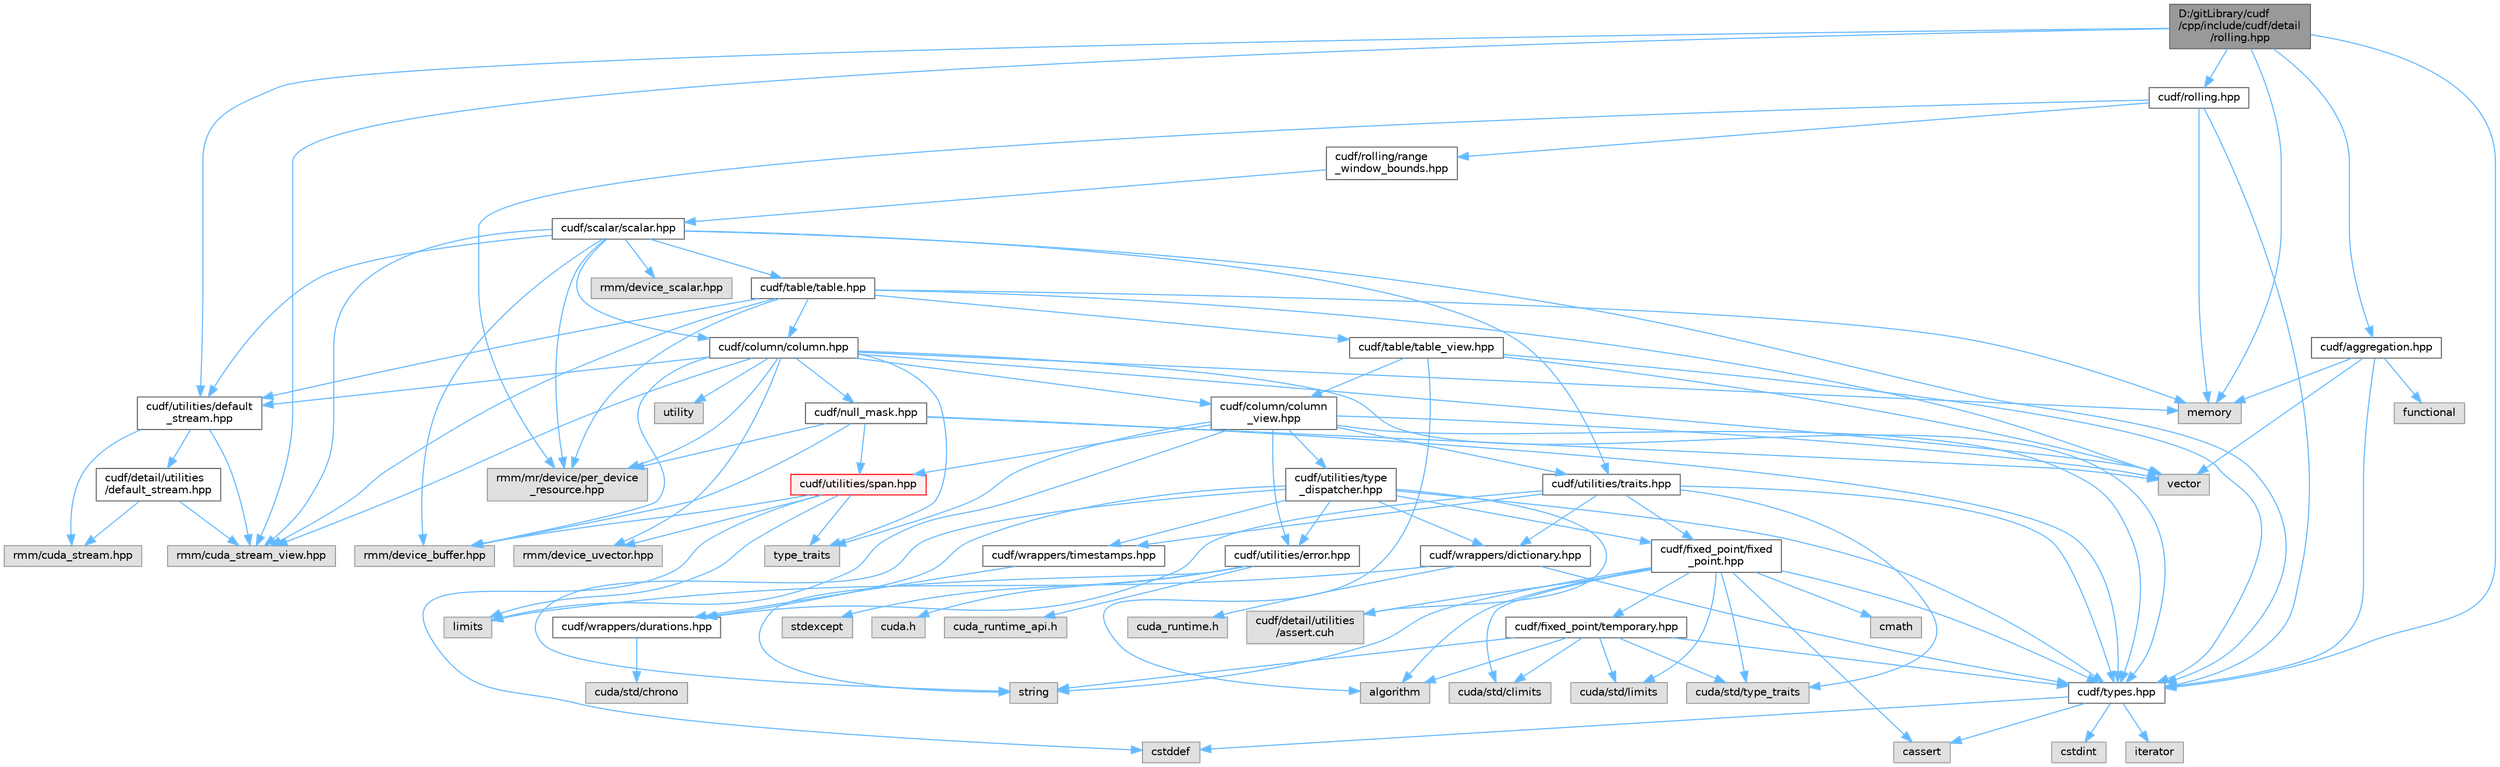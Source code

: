 digraph "D:/gitLibrary/cudf/cpp/include/cudf/detail/rolling.hpp"
{
 // LATEX_PDF_SIZE
  bgcolor="transparent";
  edge [fontname=Helvetica,fontsize=10,labelfontname=Helvetica,labelfontsize=10];
  node [fontname=Helvetica,fontsize=10,shape=box,height=0.2,width=0.4];
  Node1 [id="Node000001",label="D:/gitLibrary/cudf\l/cpp/include/cudf/detail\l/rolling.hpp",height=0.2,width=0.4,color="gray40", fillcolor="grey60", style="filled", fontcolor="black",tooltip=" "];
  Node1 -> Node2 [id="edge1_Node000001_Node000002",color="steelblue1",style="solid",tooltip=" "];
  Node2 [id="Node000002",label="cudf/aggregation.hpp",height=0.2,width=0.4,color="grey40", fillcolor="white", style="filled",URL="$aggregation_8hpp.html",tooltip="Representation for specifying desired aggregations from aggregation-based APIs, e...."];
  Node2 -> Node3 [id="edge2_Node000002_Node000003",color="steelblue1",style="solid",tooltip=" "];
  Node3 [id="Node000003",label="cudf/types.hpp",height=0.2,width=0.4,color="grey40", fillcolor="white", style="filled",URL="$types_8hpp.html",tooltip="Type declarations for libcudf."];
  Node3 -> Node4 [id="edge3_Node000003_Node000004",color="steelblue1",style="solid",tooltip=" "];
  Node4 [id="Node000004",label="cassert",height=0.2,width=0.4,color="grey60", fillcolor="#E0E0E0", style="filled",tooltip=" "];
  Node3 -> Node5 [id="edge4_Node000003_Node000005",color="steelblue1",style="solid",tooltip=" "];
  Node5 [id="Node000005",label="cstddef",height=0.2,width=0.4,color="grey60", fillcolor="#E0E0E0", style="filled",tooltip=" "];
  Node3 -> Node6 [id="edge5_Node000003_Node000006",color="steelblue1",style="solid",tooltip=" "];
  Node6 [id="Node000006",label="cstdint",height=0.2,width=0.4,color="grey60", fillcolor="#E0E0E0", style="filled",tooltip=" "];
  Node3 -> Node7 [id="edge6_Node000003_Node000007",color="steelblue1",style="solid",tooltip=" "];
  Node7 [id="Node000007",label="iterator",height=0.2,width=0.4,color="grey60", fillcolor="#E0E0E0", style="filled",tooltip=" "];
  Node2 -> Node8 [id="edge7_Node000002_Node000008",color="steelblue1",style="solid",tooltip=" "];
  Node8 [id="Node000008",label="functional",height=0.2,width=0.4,color="grey60", fillcolor="#E0E0E0", style="filled",tooltip=" "];
  Node2 -> Node9 [id="edge8_Node000002_Node000009",color="steelblue1",style="solid",tooltip=" "];
  Node9 [id="Node000009",label="memory",height=0.2,width=0.4,color="grey60", fillcolor="#E0E0E0", style="filled",tooltip=" "];
  Node2 -> Node10 [id="edge9_Node000002_Node000010",color="steelblue1",style="solid",tooltip=" "];
  Node10 [id="Node000010",label="vector",height=0.2,width=0.4,color="grey60", fillcolor="#E0E0E0", style="filled",tooltip=" "];
  Node1 -> Node11 [id="edge10_Node000001_Node000011",color="steelblue1",style="solid",tooltip=" "];
  Node11 [id="Node000011",label="cudf/rolling.hpp",height=0.2,width=0.4,color="grey40", fillcolor="white", style="filled",URL="$rolling_8hpp.html",tooltip=" "];
  Node11 -> Node12 [id="edge11_Node000011_Node000012",color="steelblue1",style="solid",tooltip=" "];
  Node12 [id="Node000012",label="cudf/rolling/range\l_window_bounds.hpp",height=0.2,width=0.4,color="grey40", fillcolor="white", style="filled",URL="$range__window__bounds_8hpp.html",tooltip=" "];
  Node12 -> Node13 [id="edge12_Node000012_Node000013",color="steelblue1",style="solid",tooltip=" "];
  Node13 [id="Node000013",label="cudf/scalar/scalar.hpp",height=0.2,width=0.4,color="grey40", fillcolor="white", style="filled",URL="$scalar_8hpp.html",tooltip="Class definitions for cudf::scalar"];
  Node13 -> Node14 [id="edge13_Node000013_Node000014",color="steelblue1",style="solid",tooltip=" "];
  Node14 [id="Node000014",label="cudf/column/column.hpp",height=0.2,width=0.4,color="grey40", fillcolor="white", style="filled",URL="$column_8hpp.html",tooltip="Class definition for cudf::column"];
  Node14 -> Node15 [id="edge14_Node000014_Node000015",color="steelblue1",style="solid",tooltip=" "];
  Node15 [id="Node000015",label="cudf/column/column\l_view.hpp",height=0.2,width=0.4,color="grey40", fillcolor="white", style="filled",URL="$column__view_8hpp.html",tooltip="column view class definitions"];
  Node15 -> Node3 [id="edge15_Node000015_Node000003",color="steelblue1",style="solid",tooltip=" "];
  Node15 -> Node16 [id="edge16_Node000015_Node000016",color="steelblue1",style="solid",tooltip=" "];
  Node16 [id="Node000016",label="cudf/utilities/error.hpp",height=0.2,width=0.4,color="grey40", fillcolor="white", style="filled",URL="$error_8hpp.html",tooltip=" "];
  Node16 -> Node17 [id="edge17_Node000016_Node000017",color="steelblue1",style="solid",tooltip=" "];
  Node17 [id="Node000017",label="cuda.h",height=0.2,width=0.4,color="grey60", fillcolor="#E0E0E0", style="filled",tooltip=" "];
  Node16 -> Node18 [id="edge18_Node000016_Node000018",color="steelblue1",style="solid",tooltip=" "];
  Node18 [id="Node000018",label="cuda_runtime_api.h",height=0.2,width=0.4,color="grey60", fillcolor="#E0E0E0", style="filled",tooltip=" "];
  Node16 -> Node19 [id="edge19_Node000016_Node000019",color="steelblue1",style="solid",tooltip=" "];
  Node19 [id="Node000019",label="stdexcept",height=0.2,width=0.4,color="grey60", fillcolor="#E0E0E0", style="filled",tooltip=" "];
  Node16 -> Node20 [id="edge20_Node000016_Node000020",color="steelblue1",style="solid",tooltip=" "];
  Node20 [id="Node000020",label="string",height=0.2,width=0.4,color="grey60", fillcolor="#E0E0E0", style="filled",tooltip=" "];
  Node15 -> Node21 [id="edge21_Node000015_Node000021",color="steelblue1",style="solid",tooltip=" "];
  Node21 [id="Node000021",label="cudf/utilities/span.hpp",height=0.2,width=0.4,color="red", fillcolor="#FFF0F0", style="filled",URL="$span_8hpp.html",tooltip=" "];
  Node21 -> Node22 [id="edge22_Node000021_Node000022",color="steelblue1",style="solid",tooltip=" "];
  Node22 [id="Node000022",label="rmm/device_buffer.hpp",height=0.2,width=0.4,color="grey60", fillcolor="#E0E0E0", style="filled",tooltip=" "];
  Node21 -> Node23 [id="edge23_Node000021_Node000023",color="steelblue1",style="solid",tooltip=" "];
  Node23 [id="Node000023",label="rmm/device_uvector.hpp",height=0.2,width=0.4,color="grey60", fillcolor="#E0E0E0", style="filled",tooltip=" "];
  Node21 -> Node5 [id="edge24_Node000021_Node000005",color="steelblue1",style="solid",tooltip=" "];
  Node21 -> Node29 [id="edge25_Node000021_Node000029",color="steelblue1",style="solid",tooltip=" "];
  Node29 [id="Node000029",label="limits",height=0.2,width=0.4,color="grey60", fillcolor="#E0E0E0", style="filled",tooltip=" "];
  Node21 -> Node30 [id="edge26_Node000021_Node000030",color="steelblue1",style="solid",tooltip=" "];
  Node30 [id="Node000030",label="type_traits",height=0.2,width=0.4,color="grey60", fillcolor="#E0E0E0", style="filled",tooltip=" "];
  Node15 -> Node31 [id="edge27_Node000015_Node000031",color="steelblue1",style="solid",tooltip=" "];
  Node31 [id="Node000031",label="cudf/utilities/traits.hpp",height=0.2,width=0.4,color="grey40", fillcolor="white", style="filled",URL="$traits_8hpp.html",tooltip=" "];
  Node31 -> Node32 [id="edge28_Node000031_Node000032",color="steelblue1",style="solid",tooltip=" "];
  Node32 [id="Node000032",label="cudf/fixed_point/fixed\l_point.hpp",height=0.2,width=0.4,color="grey40", fillcolor="white", style="filled",URL="$fixed__point_8hpp.html",tooltip="Class definition for fixed point data type"];
  Node32 -> Node33 [id="edge29_Node000032_Node000033",color="steelblue1",style="solid",tooltip=" "];
  Node33 [id="Node000033",label="cudf/detail/utilities\l/assert.cuh",height=0.2,width=0.4,color="grey60", fillcolor="#E0E0E0", style="filled",tooltip=" "];
  Node32 -> Node34 [id="edge30_Node000032_Node000034",color="steelblue1",style="solid",tooltip=" "];
  Node34 [id="Node000034",label="cudf/fixed_point/temporary.hpp",height=0.2,width=0.4,color="grey40", fillcolor="white", style="filled",URL="$temporary_8hpp.html",tooltip=" "];
  Node34 -> Node3 [id="edge31_Node000034_Node000003",color="steelblue1",style="solid",tooltip=" "];
  Node34 -> Node35 [id="edge32_Node000034_Node000035",color="steelblue1",style="solid",tooltip=" "];
  Node35 [id="Node000035",label="cuda/std/climits",height=0.2,width=0.4,color="grey60", fillcolor="#E0E0E0", style="filled",tooltip=" "];
  Node34 -> Node36 [id="edge33_Node000034_Node000036",color="steelblue1",style="solid",tooltip=" "];
  Node36 [id="Node000036",label="cuda/std/limits",height=0.2,width=0.4,color="grey60", fillcolor="#E0E0E0", style="filled",tooltip=" "];
  Node34 -> Node37 [id="edge34_Node000034_Node000037",color="steelblue1",style="solid",tooltip=" "];
  Node37 [id="Node000037",label="cuda/std/type_traits",height=0.2,width=0.4,color="grey60", fillcolor="#E0E0E0", style="filled",tooltip=" "];
  Node34 -> Node38 [id="edge35_Node000034_Node000038",color="steelblue1",style="solid",tooltip=" "];
  Node38 [id="Node000038",label="algorithm",height=0.2,width=0.4,color="grey60", fillcolor="#E0E0E0", style="filled",tooltip=" "];
  Node34 -> Node20 [id="edge36_Node000034_Node000020",color="steelblue1",style="solid",tooltip=" "];
  Node32 -> Node3 [id="edge37_Node000032_Node000003",color="steelblue1",style="solid",tooltip=" "];
  Node32 -> Node35 [id="edge38_Node000032_Node000035",color="steelblue1",style="solid",tooltip=" "];
  Node32 -> Node36 [id="edge39_Node000032_Node000036",color="steelblue1",style="solid",tooltip=" "];
  Node32 -> Node37 [id="edge40_Node000032_Node000037",color="steelblue1",style="solid",tooltip=" "];
  Node32 -> Node38 [id="edge41_Node000032_Node000038",color="steelblue1",style="solid",tooltip=" "];
  Node32 -> Node4 [id="edge42_Node000032_Node000004",color="steelblue1",style="solid",tooltip=" "];
  Node32 -> Node39 [id="edge43_Node000032_Node000039",color="steelblue1",style="solid",tooltip=" "];
  Node39 [id="Node000039",label="cmath",height=0.2,width=0.4,color="grey60", fillcolor="#E0E0E0", style="filled",tooltip=" "];
  Node32 -> Node20 [id="edge44_Node000032_Node000020",color="steelblue1",style="solid",tooltip=" "];
  Node31 -> Node3 [id="edge45_Node000031_Node000003",color="steelblue1",style="solid",tooltip=" "];
  Node31 -> Node40 [id="edge46_Node000031_Node000040",color="steelblue1",style="solid",tooltip=" "];
  Node40 [id="Node000040",label="cudf/wrappers/dictionary.hpp",height=0.2,width=0.4,color="grey40", fillcolor="white", style="filled",URL="$dictionary_8hpp.html",tooltip="Concrete type definition for dictionary columns."];
  Node40 -> Node41 [id="edge47_Node000040_Node000041",color="steelblue1",style="solid",tooltip=" "];
  Node41 [id="Node000041",label="cuda_runtime.h",height=0.2,width=0.4,color="grey60", fillcolor="#E0E0E0", style="filled",tooltip=" "];
  Node40 -> Node3 [id="edge48_Node000040_Node000003",color="steelblue1",style="solid",tooltip=" "];
  Node40 -> Node29 [id="edge49_Node000040_Node000029",color="steelblue1",style="solid",tooltip=" "];
  Node31 -> Node42 [id="edge50_Node000031_Node000042",color="steelblue1",style="solid",tooltip=" "];
  Node42 [id="Node000042",label="cudf/wrappers/durations.hpp",height=0.2,width=0.4,color="grey40", fillcolor="white", style="filled",URL="$durations_8hpp.html",tooltip="Concrete type definitions for int32_t and int64_t durations in varying resolutions."];
  Node42 -> Node43 [id="edge51_Node000042_Node000043",color="steelblue1",style="solid",tooltip=" "];
  Node43 [id="Node000043",label="cuda/std/chrono",height=0.2,width=0.4,color="grey60", fillcolor="#E0E0E0", style="filled",tooltip=" "];
  Node31 -> Node44 [id="edge52_Node000031_Node000044",color="steelblue1",style="solid",tooltip=" "];
  Node44 [id="Node000044",label="cudf/wrappers/timestamps.hpp",height=0.2,width=0.4,color="grey40", fillcolor="white", style="filled",URL="$timestamps_8hpp.html",tooltip="Concrete type definitions for int32_t and int64_t timestamps in varying resolutions as durations sinc..."];
  Node44 -> Node42 [id="edge53_Node000044_Node000042",color="steelblue1",style="solid",tooltip=" "];
  Node31 -> Node37 [id="edge54_Node000031_Node000037",color="steelblue1",style="solid",tooltip=" "];
  Node15 -> Node45 [id="edge55_Node000015_Node000045",color="steelblue1",style="solid",tooltip=" "];
  Node45 [id="Node000045",label="cudf/utilities/type\l_dispatcher.hpp",height=0.2,width=0.4,color="grey40", fillcolor="white", style="filled",URL="$type__dispatcher_8hpp.html",tooltip="Defines the mapping between cudf::type_id runtime type information and concrete C++ types."];
  Node45 -> Node33 [id="edge56_Node000045_Node000033",color="steelblue1",style="solid",tooltip=" "];
  Node45 -> Node32 [id="edge57_Node000045_Node000032",color="steelblue1",style="solid",tooltip=" "];
  Node45 -> Node3 [id="edge58_Node000045_Node000003",color="steelblue1",style="solid",tooltip=" "];
  Node45 -> Node16 [id="edge59_Node000045_Node000016",color="steelblue1",style="solid",tooltip=" "];
  Node45 -> Node40 [id="edge60_Node000045_Node000040",color="steelblue1",style="solid",tooltip=" "];
  Node45 -> Node42 [id="edge61_Node000045_Node000042",color="steelblue1",style="solid",tooltip=" "];
  Node45 -> Node44 [id="edge62_Node000045_Node000044",color="steelblue1",style="solid",tooltip=" "];
  Node45 -> Node20 [id="edge63_Node000045_Node000020",color="steelblue1",style="solid",tooltip=" "];
  Node15 -> Node29 [id="edge64_Node000015_Node000029",color="steelblue1",style="solid",tooltip=" "];
  Node15 -> Node30 [id="edge65_Node000015_Node000030",color="steelblue1",style="solid",tooltip=" "];
  Node15 -> Node10 [id="edge66_Node000015_Node000010",color="steelblue1",style="solid",tooltip=" "];
  Node14 -> Node46 [id="edge67_Node000014_Node000046",color="steelblue1",style="solid",tooltip=" "];
  Node46 [id="Node000046",label="cudf/null_mask.hpp",height=0.2,width=0.4,color="grey40", fillcolor="white", style="filled",URL="$null__mask_8hpp.html",tooltip="APIs for managing validity bitmasks"];
  Node46 -> Node3 [id="edge68_Node000046_Node000003",color="steelblue1",style="solid",tooltip=" "];
  Node46 -> Node21 [id="edge69_Node000046_Node000021",color="steelblue1",style="solid",tooltip=" "];
  Node46 -> Node22 [id="edge70_Node000046_Node000022",color="steelblue1",style="solid",tooltip=" "];
  Node46 -> Node47 [id="edge71_Node000046_Node000047",color="steelblue1",style="solid",tooltip=" "];
  Node47 [id="Node000047",label="rmm/mr/device/per_device\l_resource.hpp",height=0.2,width=0.4,color="grey60", fillcolor="#E0E0E0", style="filled",tooltip=" "];
  Node46 -> Node10 [id="edge72_Node000046_Node000010",color="steelblue1",style="solid",tooltip=" "];
  Node14 -> Node3 [id="edge73_Node000014_Node000003",color="steelblue1",style="solid",tooltip=" "];
  Node14 -> Node48 [id="edge74_Node000014_Node000048",color="steelblue1",style="solid",tooltip=" "];
  Node48 [id="Node000048",label="cudf/utilities/default\l_stream.hpp",height=0.2,width=0.4,color="grey40", fillcolor="white", style="filled",URL="$utilities_2default__stream_8hpp.html",tooltip=" "];
  Node48 -> Node49 [id="edge75_Node000048_Node000049",color="steelblue1",style="solid",tooltip=" "];
  Node49 [id="Node000049",label="cudf/detail/utilities\l/default_stream.hpp",height=0.2,width=0.4,color="grey40", fillcolor="white", style="filled",URL="$detail_2utilities_2default__stream_8hpp.html",tooltip=" "];
  Node49 -> Node50 [id="edge76_Node000049_Node000050",color="steelblue1",style="solid",tooltip=" "];
  Node50 [id="Node000050",label="rmm/cuda_stream.hpp",height=0.2,width=0.4,color="grey60", fillcolor="#E0E0E0", style="filled",tooltip=" "];
  Node49 -> Node51 [id="edge77_Node000049_Node000051",color="steelblue1",style="solid",tooltip=" "];
  Node51 [id="Node000051",label="rmm/cuda_stream_view.hpp",height=0.2,width=0.4,color="grey60", fillcolor="#E0E0E0", style="filled",tooltip=" "];
  Node48 -> Node50 [id="edge78_Node000048_Node000050",color="steelblue1",style="solid",tooltip=" "];
  Node48 -> Node51 [id="edge79_Node000048_Node000051",color="steelblue1",style="solid",tooltip=" "];
  Node14 -> Node51 [id="edge80_Node000014_Node000051",color="steelblue1",style="solid",tooltip=" "];
  Node14 -> Node22 [id="edge81_Node000014_Node000022",color="steelblue1",style="solid",tooltip=" "];
  Node14 -> Node23 [id="edge82_Node000014_Node000023",color="steelblue1",style="solid",tooltip=" "];
  Node14 -> Node47 [id="edge83_Node000014_Node000047",color="steelblue1",style="solid",tooltip=" "];
  Node14 -> Node9 [id="edge84_Node000014_Node000009",color="steelblue1",style="solid",tooltip=" "];
  Node14 -> Node30 [id="edge85_Node000014_Node000030",color="steelblue1",style="solid",tooltip=" "];
  Node14 -> Node52 [id="edge86_Node000014_Node000052",color="steelblue1",style="solid",tooltip=" "];
  Node52 [id="Node000052",label="utility",height=0.2,width=0.4,color="grey60", fillcolor="#E0E0E0", style="filled",tooltip=" "];
  Node14 -> Node10 [id="edge87_Node000014_Node000010",color="steelblue1",style="solid",tooltip=" "];
  Node13 -> Node53 [id="edge88_Node000013_Node000053",color="steelblue1",style="solid",tooltip=" "];
  Node53 [id="Node000053",label="cudf/table/table.hpp",height=0.2,width=0.4,color="grey40", fillcolor="white", style="filled",URL="$table_8hpp.html",tooltip="Class definition for cudf::table"];
  Node53 -> Node14 [id="edge89_Node000053_Node000014",color="steelblue1",style="solid",tooltip=" "];
  Node53 -> Node54 [id="edge90_Node000053_Node000054",color="steelblue1",style="solid",tooltip=" "];
  Node54 [id="Node000054",label="cudf/table/table_view.hpp",height=0.2,width=0.4,color="grey40", fillcolor="white", style="filled",URL="$table__view_8hpp.html",tooltip="Class definitions for (mutable)_table_view"];
  Node54 -> Node15 [id="edge91_Node000054_Node000015",color="steelblue1",style="solid",tooltip=" "];
  Node54 -> Node3 [id="edge92_Node000054_Node000003",color="steelblue1",style="solid",tooltip=" "];
  Node54 -> Node38 [id="edge93_Node000054_Node000038",color="steelblue1",style="solid",tooltip=" "];
  Node54 -> Node10 [id="edge94_Node000054_Node000010",color="steelblue1",style="solid",tooltip=" "];
  Node53 -> Node48 [id="edge95_Node000053_Node000048",color="steelblue1",style="solid",tooltip=" "];
  Node53 -> Node51 [id="edge96_Node000053_Node000051",color="steelblue1",style="solid",tooltip=" "];
  Node53 -> Node47 [id="edge97_Node000053_Node000047",color="steelblue1",style="solid",tooltip=" "];
  Node53 -> Node9 [id="edge98_Node000053_Node000009",color="steelblue1",style="solid",tooltip=" "];
  Node53 -> Node10 [id="edge99_Node000053_Node000010",color="steelblue1",style="solid",tooltip=" "];
  Node13 -> Node3 [id="edge100_Node000013_Node000003",color="steelblue1",style="solid",tooltip=" "];
  Node13 -> Node48 [id="edge101_Node000013_Node000048",color="steelblue1",style="solid",tooltip=" "];
  Node13 -> Node31 [id="edge102_Node000013_Node000031",color="steelblue1",style="solid",tooltip=" "];
  Node13 -> Node51 [id="edge103_Node000013_Node000051",color="steelblue1",style="solid",tooltip=" "];
  Node13 -> Node22 [id="edge104_Node000013_Node000022",color="steelblue1",style="solid",tooltip=" "];
  Node13 -> Node55 [id="edge105_Node000013_Node000055",color="steelblue1",style="solid",tooltip=" "];
  Node55 [id="Node000055",label="rmm/device_scalar.hpp",height=0.2,width=0.4,color="grey60", fillcolor="#E0E0E0", style="filled",tooltip=" "];
  Node13 -> Node47 [id="edge106_Node000013_Node000047",color="steelblue1",style="solid",tooltip=" "];
  Node11 -> Node3 [id="edge107_Node000011_Node000003",color="steelblue1",style="solid",tooltip=" "];
  Node11 -> Node47 [id="edge108_Node000011_Node000047",color="steelblue1",style="solid",tooltip=" "];
  Node11 -> Node9 [id="edge109_Node000011_Node000009",color="steelblue1",style="solid",tooltip=" "];
  Node1 -> Node3 [id="edge110_Node000001_Node000003",color="steelblue1",style="solid",tooltip=" "];
  Node1 -> Node48 [id="edge111_Node000001_Node000048",color="steelblue1",style="solid",tooltip=" "];
  Node1 -> Node51 [id="edge112_Node000001_Node000051",color="steelblue1",style="solid",tooltip=" "];
  Node1 -> Node9 [id="edge113_Node000001_Node000009",color="steelblue1",style="solid",tooltip=" "];
}
